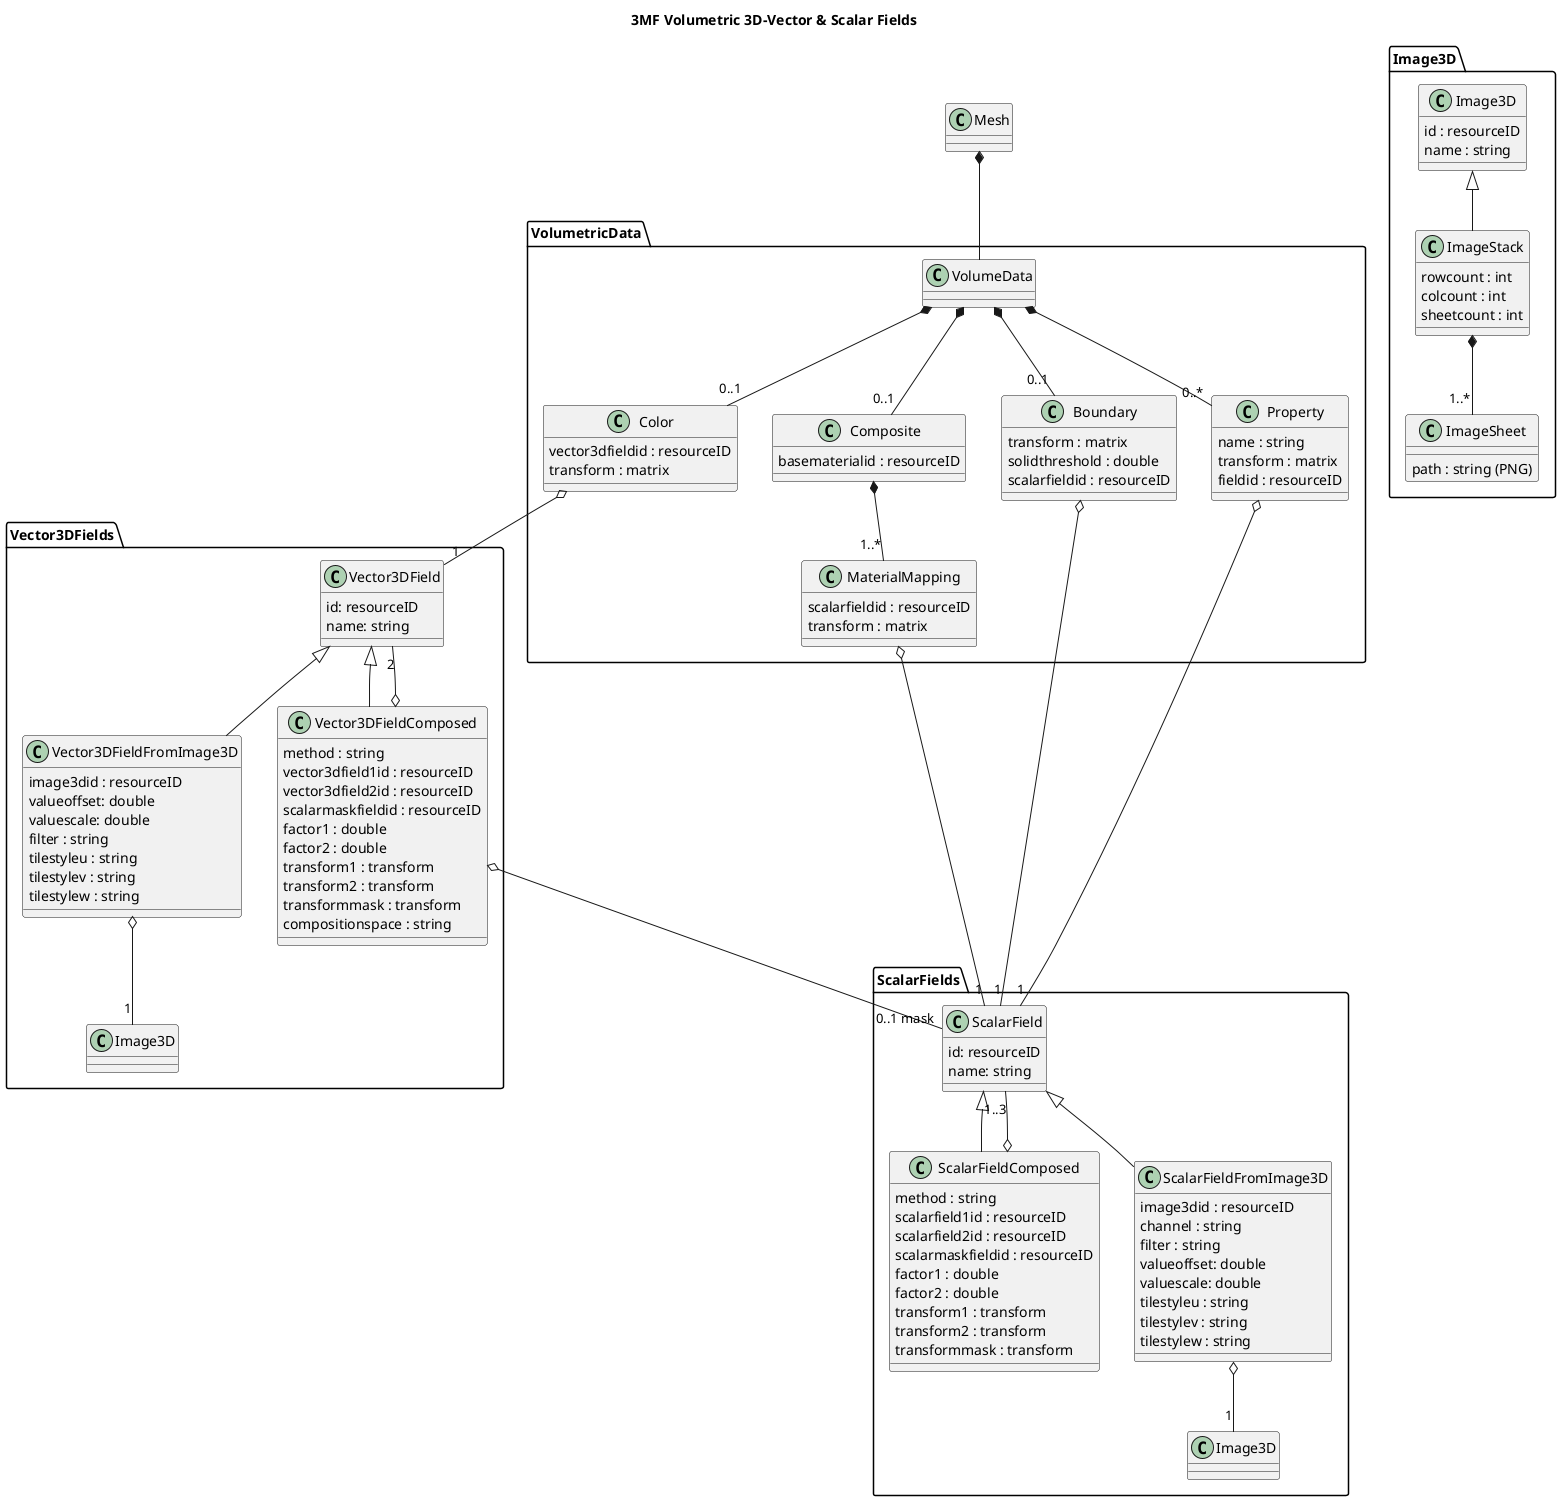 @startuml

title 3MF Volumetric 3D-Vector & Scalar Fields

package Image3D
{
    class Image3D
    {
        id : resourceID
        name : string
    }
    
    Class ImageStack extends Image3D
    {
        rowcount : int
        colcount : int
        sheetcount : int
    }

    Class ImageSheet
    {
        path : string (PNG)
    }

    ImageStack *-- "1..*" ImageSheet
}

package ScalarFields
{
    Class ScalarField
    {
        id: resourceID
        name: string
    }

    Class ScalarFieldComposed extends ScalarField
    {
        method : string
        scalarfield1id : resourceID
        scalarfield2id : resourceID
        scalarmaskfieldid : resourceID
        factor1 : double
        factor2 : double
        transform1 : transform
        transform2 : transform
        transformmask : transform
    }

    Class ScalarFieldFromImage3D extends ScalarField
    {
        image3did : resourceID
        channel : string
        filter : string
        valueoffset: double
        valuescale: double
        tilestyleu : string
        tilestylev : string
        tilestylew : string
    }

    ScalarFieldComposed o-- "1..3" ScalarField
    ScalarFieldFromImage3D o-- "1" Image3D
}

package Vector3DFields
{
    Class Vector3DField
    {
        id: resourceID
        name: string
    }

    Class Vector3DFieldComposed extends Vector3DField
    {
        method : string
        vector3dfield1id : resourceID
        vector3dfield2id : resourceID
        scalarmaskfieldid : resourceID
        factor1 : double
        factor2 : double
        transform1 : transform
        transform2 : transform
        transformmask : transform
        compositionspace : string
    }

    Class Vector3DFieldFromImage3D extends Vector3DField
    {
        image3did : resourceID
        valueoffset: double
        valuescale: double
        filter : string
        tilestyleu : string
        tilestylev : string
        tilestylew : string
    }

    Vector3DFieldComposed o-- "2" Vector3DField
    Vector3DFieldComposed o-- "0..1 mask" ScalarField
    Vector3DFieldFromImage3D o-- "1" Image3D
}

package VolumetricData
{
    Class VolumeData

    Class Boundary
    {
        transform : matrix
        solidthreshold : double
        scalarfieldid : resourceID
    }

    Class Color
    {
        vector3dfieldid : resourceID
        transform : matrix
    }

    Class Property
    {
        name : string
        transform : matrix
        fieldid : resourceID
    }

    Class Composite
    {
        basematerialid : resourceID
    }

    Class MaterialMapping
    {
        scalarfieldid : resourceID
        transform : matrix
    }        

    VolumeData *-- "0..1" Boundary
    VolumeData *-- "0..1" Color
    VolumeData *-- "0..*" Property
    VolumeData *-- "0..1" Composite
    Composite *-- "1..*" MaterialMapping

    Boundary o-- "1" ScalarField
    Color o-- "1" Vector3DField
    Property o-- "1" ScalarField
    MaterialMapping o-- "1" ScalarField
}

Class Mesh
Mesh *-- VolumeData

@enduml
